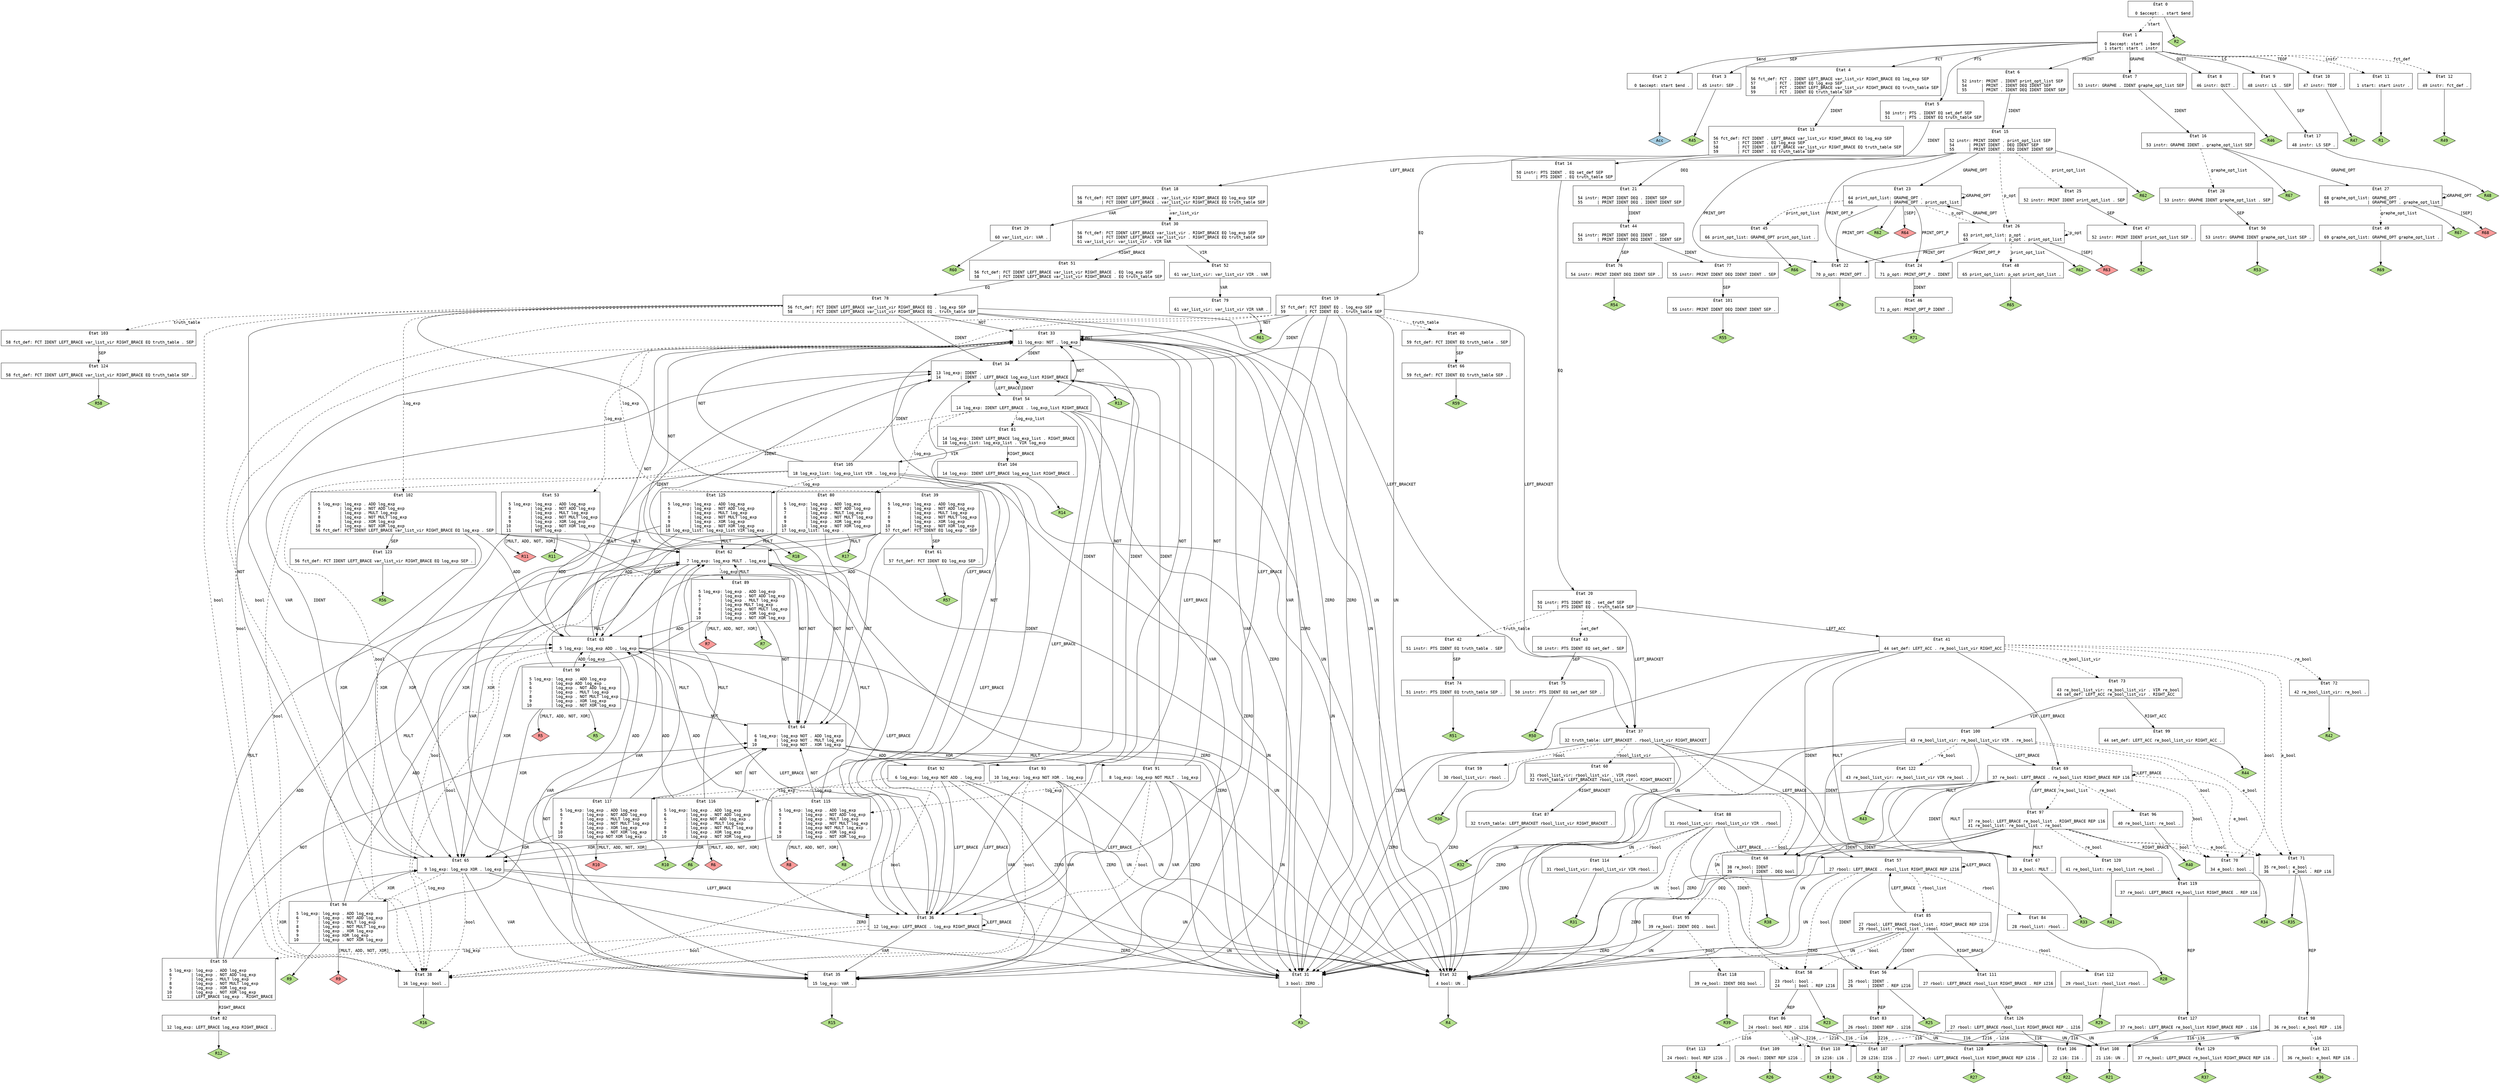 // Produit par GNU Bison 3.0.4.
// Rapporter les bugs à <bug-bison@gnu.org>.
// Page d'accueil: <http://www.gnu.org/software/bison/>.

digraph "parser.y"
{
  node [fontname = courier, shape = box, colorscheme = paired6]
  edge [fontname = courier]

  0 [label="État 0\n\l  0 $accept: . start $end\l"]
  0 -> 1 [style=dashed label="start"]
  0 -> "0R2" [style=solid]
 "0R2" [label="R2", fillcolor=3, shape=diamond, style=filled]
  1 [label="État 1\n\l  0 $accept: start . $end\l  1 start: start . instr\l"]
  1 -> 2 [style=solid label="$end"]
  1 -> 3 [style=solid label="SEP"]
  1 -> 4 [style=solid label="FCT"]
  1 -> 5 [style=solid label="PTS"]
  1 -> 6 [style=solid label="PRINT"]
  1 -> 7 [style=solid label="GRAPHE"]
  1 -> 8 [style=solid label="QUIT"]
  1 -> 9 [style=solid label="LS"]
  1 -> 10 [style=solid label="TEOF"]
  1 -> 11 [style=dashed label="instr"]
  1 -> 12 [style=dashed label="fct_def"]
  2 [label="État 2\n\l  0 $accept: start $end .\l"]
  2 -> "2R0" [style=solid]
 "2R0" [label="Acc", fillcolor=1, shape=diamond, style=filled]
  3 [label="État 3\n\l 45 instr: SEP .\l"]
  3 -> "3R45" [style=solid]
 "3R45" [label="R45", fillcolor=3, shape=diamond, style=filled]
  4 [label="État 4\n\l 56 fct_def: FCT . IDENT LEFT_BRACE var_list_vir RIGHT_BRACE EQ log_exp SEP\l 57        | FCT . IDENT EQ log_exp SEP\l 58        | FCT . IDENT LEFT_BRACE var_list_vir RIGHT_BRACE EQ truth_table SEP\l 59        | FCT . IDENT EQ truth_table SEP\l"]
  4 -> 13 [style=solid label="IDENT"]
  5 [label="État 5\n\l 50 instr: PTS . IDENT EQ set_def SEP\l 51      | PTS . IDENT EQ truth_table SEP\l"]
  5 -> 14 [style=solid label="IDENT"]
  6 [label="État 6\n\l 52 instr: PRINT . IDENT print_opt_list SEP\l 54      | PRINT . IDENT DEQ IDENT SEP\l 55      | PRINT . IDENT DEQ IDENT IDENT SEP\l"]
  6 -> 15 [style=solid label="IDENT"]
  7 [label="État 7\n\l 53 instr: GRAPHE . IDENT graphe_opt_list SEP\l"]
  7 -> 16 [style=solid label="IDENT"]
  8 [label="État 8\n\l 46 instr: QUIT .\l"]
  8 -> "8R46" [style=solid]
 "8R46" [label="R46", fillcolor=3, shape=diamond, style=filled]
  9 [label="État 9\n\l 48 instr: LS . SEP\l"]
  9 -> 17 [style=solid label="SEP"]
  10 [label="État 10\n\l 47 instr: TEOF .\l"]
  10 -> "10R47" [style=solid]
 "10R47" [label="R47", fillcolor=3, shape=diamond, style=filled]
  11 [label="État 11\n\l  1 start: start instr .\l"]
  11 -> "11R1" [style=solid]
 "11R1" [label="R1", fillcolor=3, shape=diamond, style=filled]
  12 [label="État 12\n\l 49 instr: fct_def .\l"]
  12 -> "12R49" [style=solid]
 "12R49" [label="R49", fillcolor=3, shape=diamond, style=filled]
  13 [label="État 13\n\l 56 fct_def: FCT IDENT . LEFT_BRACE var_list_vir RIGHT_BRACE EQ log_exp SEP\l 57        | FCT IDENT . EQ log_exp SEP\l 58        | FCT IDENT . LEFT_BRACE var_list_vir RIGHT_BRACE EQ truth_table SEP\l 59        | FCT IDENT . EQ truth_table SEP\l"]
  13 -> 18 [style=solid label="LEFT_BRACE"]
  13 -> 19 [style=solid label="EQ"]
  14 [label="État 14\n\l 50 instr: PTS IDENT . EQ set_def SEP\l 51      | PTS IDENT . EQ truth_table SEP\l"]
  14 -> 20 [style=solid label="EQ"]
  15 [label="État 15\n\l 52 instr: PRINT IDENT . print_opt_list SEP\l 54      | PRINT IDENT . DEQ IDENT SEP\l 55      | PRINT IDENT . DEQ IDENT IDENT SEP\l"]
  15 -> 21 [style=solid label="DEQ"]
  15 -> 22 [style=solid label="PRINT_OPT"]
  15 -> 23 [style=solid label="GRAPHE_OPT"]
  15 -> 24 [style=solid label="PRINT_OPT_P"]
  15 -> 25 [style=dashed label="print_opt_list"]
  15 -> 26 [style=dashed label="p_opt"]
  15 -> "15R62" [style=solid]
 "15R62" [label="R62", fillcolor=3, shape=diamond, style=filled]
  16 [label="État 16\n\l 53 instr: GRAPHE IDENT . graphe_opt_list SEP\l"]
  16 -> 27 [style=solid label="GRAPHE_OPT"]
  16 -> 28 [style=dashed label="graphe_opt_list"]
  16 -> "16R67" [style=solid]
 "16R67" [label="R67", fillcolor=3, shape=diamond, style=filled]
  17 [label="État 17\n\l 48 instr: LS SEP .\l"]
  17 -> "17R48" [style=solid]
 "17R48" [label="R48", fillcolor=3, shape=diamond, style=filled]
  18 [label="État 18\n\l 56 fct_def: FCT IDENT LEFT_BRACE . var_list_vir RIGHT_BRACE EQ log_exp SEP\l 58        | FCT IDENT LEFT_BRACE . var_list_vir RIGHT_BRACE EQ truth_table SEP\l"]
  18 -> 29 [style=solid label="VAR"]
  18 -> 30 [style=dashed label="var_list_vir"]
  19 [label="État 19\n\l 57 fct_def: FCT IDENT EQ . log_exp SEP\l 59        | FCT IDENT EQ . truth_table SEP\l"]
  19 -> 31 [style=solid label="ZERO"]
  19 -> 32 [style=solid label="UN"]
  19 -> 33 [style=solid label="NOT"]
  19 -> 34 [style=solid label="IDENT"]
  19 -> 35 [style=solid label="VAR"]
  19 -> 36 [style=solid label="LEFT_BRACE"]
  19 -> 37 [style=solid label="LEFT_BRACKET"]
  19 -> 38 [style=dashed label="bool"]
  19 -> 39 [style=dashed label="log_exp"]
  19 -> 40 [style=dashed label="truth_table"]
  20 [label="État 20\n\l 50 instr: PTS IDENT EQ . set_def SEP\l 51      | PTS IDENT EQ . truth_table SEP\l"]
  20 -> 37 [style=solid label="LEFT_BRACKET"]
  20 -> 41 [style=solid label="LEFT_ACC"]
  20 -> 42 [style=dashed label="truth_table"]
  20 -> 43 [style=dashed label="set_def"]
  21 [label="État 21\n\l 54 instr: PRINT IDENT DEQ . IDENT SEP\l 55      | PRINT IDENT DEQ . IDENT IDENT SEP\l"]
  21 -> 44 [style=solid label="IDENT"]
  22 [label="État 22\n\l 70 p_opt: PRINT_OPT .\l"]
  22 -> "22R70" [style=solid]
 "22R70" [label="R70", fillcolor=3, shape=diamond, style=filled]
  23 [label="État 23\n\l 64 print_opt_list: GRAPHE_OPT .\l 66               | GRAPHE_OPT . print_opt_list\l"]
  23 -> 22 [style=solid label="PRINT_OPT"]
  23 -> 23 [style=solid label="GRAPHE_OPT"]
  23 -> 24 [style=solid label="PRINT_OPT_P"]
  23 -> 45 [style=dashed label="print_opt_list"]
  23 -> 26 [style=dashed label="p_opt"]
  23 -> "23R62" [style=solid]
 "23R62" [label="R62", fillcolor=3, shape=diamond, style=filled]
  23 -> "23R64d" [label="[SEP]", style=solid]
 "23R64d" [label="R64", fillcolor=5, shape=diamond, style=filled]
  24 [label="État 24\n\l 71 p_opt: PRINT_OPT_P . IDENT\l"]
  24 -> 46 [style=solid label="IDENT"]
  25 [label="État 25\n\l 52 instr: PRINT IDENT print_opt_list . SEP\l"]
  25 -> 47 [style=solid label="SEP"]
  26 [label="État 26\n\l 63 print_opt_list: p_opt .\l 65               | p_opt . print_opt_list\l"]
  26 -> 22 [style=solid label="PRINT_OPT"]
  26 -> 23 [style=solid label="GRAPHE_OPT"]
  26 -> 24 [style=solid label="PRINT_OPT_P"]
  26 -> 48 [style=dashed label="print_opt_list"]
  26 -> 26 [style=dashed label="p_opt"]
  26 -> "26R62" [style=solid]
 "26R62" [label="R62", fillcolor=3, shape=diamond, style=filled]
  26 -> "26R63d" [label="[SEP]", style=solid]
 "26R63d" [label="R63", fillcolor=5, shape=diamond, style=filled]
  27 [label="État 27\n\l 68 graphe_opt_list: GRAPHE_OPT .\l 69                | GRAPHE_OPT . graphe_opt_list\l"]
  27 -> 27 [style=solid label="GRAPHE_OPT"]
  27 -> 49 [style=dashed label="graphe_opt_list"]
  27 -> "27R67" [style=solid]
 "27R67" [label="R67", fillcolor=3, shape=diamond, style=filled]
  27 -> "27R68d" [label="[SEP]", style=solid]
 "27R68d" [label="R68", fillcolor=5, shape=diamond, style=filled]
  28 [label="État 28\n\l 53 instr: GRAPHE IDENT graphe_opt_list . SEP\l"]
  28 -> 50 [style=solid label="SEP"]
  29 [label="État 29\n\l 60 var_list_vir: VAR .\l"]
  29 -> "29R60" [style=solid]
 "29R60" [label="R60", fillcolor=3, shape=diamond, style=filled]
  30 [label="État 30\n\l 56 fct_def: FCT IDENT LEFT_BRACE var_list_vir . RIGHT_BRACE EQ log_exp SEP\l 58        | FCT IDENT LEFT_BRACE var_list_vir . RIGHT_BRACE EQ truth_table SEP\l 61 var_list_vir: var_list_vir . VIR VAR\l"]
  30 -> 51 [style=solid label="RIGHT_BRACE"]
  30 -> 52 [style=solid label="VIR"]
  31 [label="État 31\n\l  3 bool: ZERO .\l"]
  31 -> "31R3" [style=solid]
 "31R3" [label="R3", fillcolor=3, shape=diamond, style=filled]
  32 [label="État 32\n\l  4 bool: UN .\l"]
  32 -> "32R4" [style=solid]
 "32R4" [label="R4", fillcolor=3, shape=diamond, style=filled]
  33 [label="État 33\n\l 11 log_exp: NOT . log_exp\l"]
  33 -> 31 [style=solid label="ZERO"]
  33 -> 32 [style=solid label="UN"]
  33 -> 33 [style=solid label="NOT"]
  33 -> 34 [style=solid label="IDENT"]
  33 -> 35 [style=solid label="VAR"]
  33 -> 36 [style=solid label="LEFT_BRACE"]
  33 -> 38 [style=dashed label="bool"]
  33 -> 53 [style=dashed label="log_exp"]
  34 [label="État 34\n\l 13 log_exp: IDENT .\l 14        | IDENT . LEFT_BRACE log_exp_list RIGHT_BRACE\l"]
  34 -> 54 [style=solid label="LEFT_BRACE"]
  34 -> "34R13" [style=solid]
 "34R13" [label="R13", fillcolor=3, shape=diamond, style=filled]
  35 [label="État 35\n\l 15 log_exp: VAR .\l"]
  35 -> "35R15" [style=solid]
 "35R15" [label="R15", fillcolor=3, shape=diamond, style=filled]
  36 [label="État 36\n\l 12 log_exp: LEFT_BRACE . log_exp RIGHT_BRACE\l"]
  36 -> 31 [style=solid label="ZERO"]
  36 -> 32 [style=solid label="UN"]
  36 -> 33 [style=solid label="NOT"]
  36 -> 34 [style=solid label="IDENT"]
  36 -> 35 [style=solid label="VAR"]
  36 -> 36 [style=solid label="LEFT_BRACE"]
  36 -> 38 [style=dashed label="bool"]
  36 -> 55 [style=dashed label="log_exp"]
  37 [label="État 37\n\l 32 truth_table: LEFT_BRACKET . rbool_list_vir RIGHT_BRACKET\l"]
  37 -> 31 [style=solid label="ZERO"]
  37 -> 32 [style=solid label="UN"]
  37 -> 56 [style=solid label="IDENT"]
  37 -> 57 [style=solid label="LEFT_BRACE"]
  37 -> 58 [style=dashed label="bool"]
  37 -> 59 [style=dashed label="rbool"]
  37 -> 60 [style=dashed label="rbool_list_vir"]
  38 [label="État 38\n\l 16 log_exp: bool .\l"]
  38 -> "38R16" [style=solid]
 "38R16" [label="R16", fillcolor=3, shape=diamond, style=filled]
  39 [label="État 39\n\l  5 log_exp: log_exp . ADD log_exp\l  6        | log_exp . NOT ADD log_exp\l  7        | log_exp . MULT log_exp\l  8        | log_exp . NOT MULT log_exp\l  9        | log_exp . XOR log_exp\l 10        | log_exp . NOT XOR log_exp\l 57 fct_def: FCT IDENT EQ log_exp . SEP\l"]
  39 -> 61 [style=solid label="SEP"]
  39 -> 62 [style=solid label="MULT"]
  39 -> 63 [style=solid label="ADD"]
  39 -> 64 [style=solid label="NOT"]
  39 -> 65 [style=solid label="XOR"]
  40 [label="État 40\n\l 59 fct_def: FCT IDENT EQ truth_table . SEP\l"]
  40 -> 66 [style=solid label="SEP"]
  41 [label="État 41\n\l 44 set_def: LEFT_ACC . re_bool_list_vir RIGHT_ACC\l"]
  41 -> 31 [style=solid label="ZERO"]
  41 -> 32 [style=solid label="UN"]
  41 -> 67 [style=solid label="MULT"]
  41 -> 68 [style=solid label="IDENT"]
  41 -> 69 [style=solid label="LEFT_BRACE"]
  41 -> 70 [style=dashed label="bool"]
  41 -> 71 [style=dashed label="e_bool"]
  41 -> 72 [style=dashed label="re_bool"]
  41 -> 73 [style=dashed label="re_bool_list_vir"]
  42 [label="État 42\n\l 51 instr: PTS IDENT EQ truth_table . SEP\l"]
  42 -> 74 [style=solid label="SEP"]
  43 [label="État 43\n\l 50 instr: PTS IDENT EQ set_def . SEP\l"]
  43 -> 75 [style=solid label="SEP"]
  44 [label="État 44\n\l 54 instr: PRINT IDENT DEQ IDENT . SEP\l 55      | PRINT IDENT DEQ IDENT . IDENT SEP\l"]
  44 -> 76 [style=solid label="SEP"]
  44 -> 77 [style=solid label="IDENT"]
  45 [label="État 45\n\l 66 print_opt_list: GRAPHE_OPT print_opt_list .\l"]
  45 -> "45R66" [style=solid]
 "45R66" [label="R66", fillcolor=3, shape=diamond, style=filled]
  46 [label="État 46\n\l 71 p_opt: PRINT_OPT_P IDENT .\l"]
  46 -> "46R71" [style=solid]
 "46R71" [label="R71", fillcolor=3, shape=diamond, style=filled]
  47 [label="État 47\n\l 52 instr: PRINT IDENT print_opt_list SEP .\l"]
  47 -> "47R52" [style=solid]
 "47R52" [label="R52", fillcolor=3, shape=diamond, style=filled]
  48 [label="État 48\n\l 65 print_opt_list: p_opt print_opt_list .\l"]
  48 -> "48R65" [style=solid]
 "48R65" [label="R65", fillcolor=3, shape=diamond, style=filled]
  49 [label="État 49\n\l 69 graphe_opt_list: GRAPHE_OPT graphe_opt_list .\l"]
  49 -> "49R69" [style=solid]
 "49R69" [label="R69", fillcolor=3, shape=diamond, style=filled]
  50 [label="État 50\n\l 53 instr: GRAPHE IDENT graphe_opt_list SEP .\l"]
  50 -> "50R53" [style=solid]
 "50R53" [label="R53", fillcolor=3, shape=diamond, style=filled]
  51 [label="État 51\n\l 56 fct_def: FCT IDENT LEFT_BRACE var_list_vir RIGHT_BRACE . EQ log_exp SEP\l 58        | FCT IDENT LEFT_BRACE var_list_vir RIGHT_BRACE . EQ truth_table SEP\l"]
  51 -> 78 [style=solid label="EQ"]
  52 [label="État 52\n\l 61 var_list_vir: var_list_vir VIR . VAR\l"]
  52 -> 79 [style=solid label="VAR"]
  53 [label="État 53\n\l  5 log_exp: log_exp . ADD log_exp\l  6        | log_exp . NOT ADD log_exp\l  7        | log_exp . MULT log_exp\l  8        | log_exp . NOT MULT log_exp\l  9        | log_exp . XOR log_exp\l 10        | log_exp . NOT XOR log_exp\l 11        | NOT log_exp .\l"]
  53 -> 62 [style=solid label="MULT"]
  53 -> 63 [style=solid label="ADD"]
  53 -> 64 [style=solid label="NOT"]
  53 -> 65 [style=solid label="XOR"]
  53 -> "53R11d" [label="[MULT, ADD, NOT, XOR]", style=solid]
 "53R11d" [label="R11", fillcolor=5, shape=diamond, style=filled]
  53 -> "53R11" [style=solid]
 "53R11" [label="R11", fillcolor=3, shape=diamond, style=filled]
  54 [label="État 54\n\l 14 log_exp: IDENT LEFT_BRACE . log_exp_list RIGHT_BRACE\l"]
  54 -> 31 [style=solid label="ZERO"]
  54 -> 32 [style=solid label="UN"]
  54 -> 33 [style=solid label="NOT"]
  54 -> 34 [style=solid label="IDENT"]
  54 -> 35 [style=solid label="VAR"]
  54 -> 36 [style=solid label="LEFT_BRACE"]
  54 -> 38 [style=dashed label="bool"]
  54 -> 80 [style=dashed label="log_exp"]
  54 -> 81 [style=dashed label="log_exp_list"]
  55 [label="État 55\n\l  5 log_exp: log_exp . ADD log_exp\l  6        | log_exp . NOT ADD log_exp\l  7        | log_exp . MULT log_exp\l  8        | log_exp . NOT MULT log_exp\l  9        | log_exp . XOR log_exp\l 10        | log_exp . NOT XOR log_exp\l 12        | LEFT_BRACE log_exp . RIGHT_BRACE\l"]
  55 -> 62 [style=solid label="MULT"]
  55 -> 63 [style=solid label="ADD"]
  55 -> 64 [style=solid label="NOT"]
  55 -> 65 [style=solid label="XOR"]
  55 -> 82 [style=solid label="RIGHT_BRACE"]
  56 [label="État 56\n\l 25 rbool: IDENT .\l 26      | IDENT . REP i216\l"]
  56 -> 83 [style=solid label="REP"]
  56 -> "56R25" [style=solid]
 "56R25" [label="R25", fillcolor=3, shape=diamond, style=filled]
  57 [label="État 57\n\l 27 rbool: LEFT_BRACE . rbool_list RIGHT_BRACE REP i216\l"]
  57 -> 31 [style=solid label="ZERO"]
  57 -> 32 [style=solid label="UN"]
  57 -> 56 [style=solid label="IDENT"]
  57 -> 57 [style=solid label="LEFT_BRACE"]
  57 -> 58 [style=dashed label="bool"]
  57 -> 84 [style=dashed label="rbool"]
  57 -> 85 [style=dashed label="rbool_list"]
  58 [label="État 58\n\l 23 rbool: bool .\l 24      | bool . REP i216\l"]
  58 -> 86 [style=solid label="REP"]
  58 -> "58R23" [style=solid]
 "58R23" [label="R23", fillcolor=3, shape=diamond, style=filled]
  59 [label="État 59\n\l 30 rbool_list_vir: rbool .\l"]
  59 -> "59R30" [style=solid]
 "59R30" [label="R30", fillcolor=3, shape=diamond, style=filled]
  60 [label="État 60\n\l 31 rbool_list_vir: rbool_list_vir . VIR rbool\l 32 truth_table: LEFT_BRACKET rbool_list_vir . RIGHT_BRACKET\l"]
  60 -> 87 [style=solid label="RIGHT_BRACKET"]
  60 -> 88 [style=solid label="VIR"]
  61 [label="État 61\n\l 57 fct_def: FCT IDENT EQ log_exp SEP .\l"]
  61 -> "61R57" [style=solid]
 "61R57" [label="R57", fillcolor=3, shape=diamond, style=filled]
  62 [label="État 62\n\l  7 log_exp: log_exp MULT . log_exp\l"]
  62 -> 31 [style=solid label="ZERO"]
  62 -> 32 [style=solid label="UN"]
  62 -> 33 [style=solid label="NOT"]
  62 -> 34 [style=solid label="IDENT"]
  62 -> 35 [style=solid label="VAR"]
  62 -> 36 [style=solid label="LEFT_BRACE"]
  62 -> 38 [style=dashed label="bool"]
  62 -> 89 [style=dashed label="log_exp"]
  63 [label="État 63\n\l  5 log_exp: log_exp ADD . log_exp\l"]
  63 -> 31 [style=solid label="ZERO"]
  63 -> 32 [style=solid label="UN"]
  63 -> 33 [style=solid label="NOT"]
  63 -> 34 [style=solid label="IDENT"]
  63 -> 35 [style=solid label="VAR"]
  63 -> 36 [style=solid label="LEFT_BRACE"]
  63 -> 38 [style=dashed label="bool"]
  63 -> 90 [style=dashed label="log_exp"]
  64 [label="État 64\n\l  6 log_exp: log_exp NOT . ADD log_exp\l  8        | log_exp NOT . MULT log_exp\l 10        | log_exp NOT . XOR log_exp\l"]
  64 -> 91 [style=solid label="MULT"]
  64 -> 92 [style=solid label="ADD"]
  64 -> 93 [style=solid label="XOR"]
  65 [label="État 65\n\l  9 log_exp: log_exp XOR . log_exp\l"]
  65 -> 31 [style=solid label="ZERO"]
  65 -> 32 [style=solid label="UN"]
  65 -> 33 [style=solid label="NOT"]
  65 -> 34 [style=solid label="IDENT"]
  65 -> 35 [style=solid label="VAR"]
  65 -> 36 [style=solid label="LEFT_BRACE"]
  65 -> 38 [style=dashed label="bool"]
  65 -> 94 [style=dashed label="log_exp"]
  66 [label="État 66\n\l 59 fct_def: FCT IDENT EQ truth_table SEP .\l"]
  66 -> "66R59" [style=solid]
 "66R59" [label="R59", fillcolor=3, shape=diamond, style=filled]
  67 [label="État 67\n\l 33 e_bool: MULT .\l"]
  67 -> "67R33" [style=solid]
 "67R33" [label="R33", fillcolor=3, shape=diamond, style=filled]
  68 [label="État 68\n\l 38 re_bool: IDENT .\l 39        | IDENT . DEQ bool\l"]
  68 -> 95 [style=solid label="DEQ"]
  68 -> "68R38" [style=solid]
 "68R38" [label="R38", fillcolor=3, shape=diamond, style=filled]
  69 [label="État 69\n\l 37 re_bool: LEFT_BRACE . re_bool_list RIGHT_BRACE REP i16\l"]
  69 -> 31 [style=solid label="ZERO"]
  69 -> 32 [style=solid label="UN"]
  69 -> 67 [style=solid label="MULT"]
  69 -> 68 [style=solid label="IDENT"]
  69 -> 69 [style=solid label="LEFT_BRACE"]
  69 -> 70 [style=dashed label="bool"]
  69 -> 71 [style=dashed label="e_bool"]
  69 -> 96 [style=dashed label="re_bool"]
  69 -> 97 [style=dashed label="re_bool_list"]
  70 [label="État 70\n\l 34 e_bool: bool .\l"]
  70 -> "70R34" [style=solid]
 "70R34" [label="R34", fillcolor=3, shape=diamond, style=filled]
  71 [label="État 71\n\l 35 re_bool: e_bool .\l 36        | e_bool . REP i16\l"]
  71 -> 98 [style=solid label="REP"]
  71 -> "71R35" [style=solid]
 "71R35" [label="R35", fillcolor=3, shape=diamond, style=filled]
  72 [label="État 72\n\l 42 re_bool_list_vir: re_bool .\l"]
  72 -> "72R42" [style=solid]
 "72R42" [label="R42", fillcolor=3, shape=diamond, style=filled]
  73 [label="État 73\n\l 43 re_bool_list_vir: re_bool_list_vir . VIR re_bool\l 44 set_def: LEFT_ACC re_bool_list_vir . RIGHT_ACC\l"]
  73 -> 99 [style=solid label="RIGHT_ACC"]
  73 -> 100 [style=solid label="VIR"]
  74 [label="État 74\n\l 51 instr: PTS IDENT EQ truth_table SEP .\l"]
  74 -> "74R51" [style=solid]
 "74R51" [label="R51", fillcolor=3, shape=diamond, style=filled]
  75 [label="État 75\n\l 50 instr: PTS IDENT EQ set_def SEP .\l"]
  75 -> "75R50" [style=solid]
 "75R50" [label="R50", fillcolor=3, shape=diamond, style=filled]
  76 [label="État 76\n\l 54 instr: PRINT IDENT DEQ IDENT SEP .\l"]
  76 -> "76R54" [style=solid]
 "76R54" [label="R54", fillcolor=3, shape=diamond, style=filled]
  77 [label="État 77\n\l 55 instr: PRINT IDENT DEQ IDENT IDENT . SEP\l"]
  77 -> 101 [style=solid label="SEP"]
  78 [label="État 78\n\l 56 fct_def: FCT IDENT LEFT_BRACE var_list_vir RIGHT_BRACE EQ . log_exp SEP\l 58        | FCT IDENT LEFT_BRACE var_list_vir RIGHT_BRACE EQ . truth_table SEP\l"]
  78 -> 31 [style=solid label="ZERO"]
  78 -> 32 [style=solid label="UN"]
  78 -> 33 [style=solid label="NOT"]
  78 -> 34 [style=solid label="IDENT"]
  78 -> 35 [style=solid label="VAR"]
  78 -> 36 [style=solid label="LEFT_BRACE"]
  78 -> 37 [style=solid label="LEFT_BRACKET"]
  78 -> 38 [style=dashed label="bool"]
  78 -> 102 [style=dashed label="log_exp"]
  78 -> 103 [style=dashed label="truth_table"]
  79 [label="État 79\n\l 61 var_list_vir: var_list_vir VIR VAR .\l"]
  79 -> "79R61" [style=solid]
 "79R61" [label="R61", fillcolor=3, shape=diamond, style=filled]
  80 [label="État 80\n\l  5 log_exp: log_exp . ADD log_exp\l  6        | log_exp . NOT ADD log_exp\l  7        | log_exp . MULT log_exp\l  8        | log_exp . NOT MULT log_exp\l  9        | log_exp . XOR log_exp\l 10        | log_exp . NOT XOR log_exp\l 17 log_exp_list: log_exp .\l"]
  80 -> 62 [style=solid label="MULT"]
  80 -> 63 [style=solid label="ADD"]
  80 -> 64 [style=solid label="NOT"]
  80 -> 65 [style=solid label="XOR"]
  80 -> "80R17" [style=solid]
 "80R17" [label="R17", fillcolor=3, shape=diamond, style=filled]
  81 [label="État 81\n\l 14 log_exp: IDENT LEFT_BRACE log_exp_list . RIGHT_BRACE\l 18 log_exp_list: log_exp_list . VIR log_exp\l"]
  81 -> 104 [style=solid label="RIGHT_BRACE"]
  81 -> 105 [style=solid label="VIR"]
  82 [label="État 82\n\l 12 log_exp: LEFT_BRACE log_exp RIGHT_BRACE .\l"]
  82 -> "82R12" [style=solid]
 "82R12" [label="R12", fillcolor=3, shape=diamond, style=filled]
  83 [label="État 83\n\l 26 rbool: IDENT REP . i216\l"]
  83 -> 106 [style=solid label="I16"]
  83 -> 107 [style=solid label="I216"]
  83 -> 108 [style=solid label="UN"]
  83 -> 109 [style=dashed label="i216"]
  83 -> 110 [style=dashed label="i16"]
  84 [label="État 84\n\l 28 rbool_list: rbool .\l"]
  84 -> "84R28" [style=solid]
 "84R28" [label="R28", fillcolor=3, shape=diamond, style=filled]
  85 [label="État 85\n\l 27 rbool: LEFT_BRACE rbool_list . RIGHT_BRACE REP i216\l 29 rbool_list: rbool_list . rbool\l"]
  85 -> 31 [style=solid label="ZERO"]
  85 -> 32 [style=solid label="UN"]
  85 -> 56 [style=solid label="IDENT"]
  85 -> 57 [style=solid label="LEFT_BRACE"]
  85 -> 111 [style=solid label="RIGHT_BRACE"]
  85 -> 58 [style=dashed label="bool"]
  85 -> 112 [style=dashed label="rbool"]
  86 [label="État 86\n\l 24 rbool: bool REP . i216\l"]
  86 -> 106 [style=solid label="I16"]
  86 -> 107 [style=solid label="I216"]
  86 -> 108 [style=solid label="UN"]
  86 -> 113 [style=dashed label="i216"]
  86 -> 110 [style=dashed label="i16"]
  87 [label="État 87\n\l 32 truth_table: LEFT_BRACKET rbool_list_vir RIGHT_BRACKET .\l"]
  87 -> "87R32" [style=solid]
 "87R32" [label="R32", fillcolor=3, shape=diamond, style=filled]
  88 [label="État 88\n\l 31 rbool_list_vir: rbool_list_vir VIR . rbool\l"]
  88 -> 31 [style=solid label="ZERO"]
  88 -> 32 [style=solid label="UN"]
  88 -> 56 [style=solid label="IDENT"]
  88 -> 57 [style=solid label="LEFT_BRACE"]
  88 -> 58 [style=dashed label="bool"]
  88 -> 114 [style=dashed label="rbool"]
  89 [label="État 89\n\l  5 log_exp: log_exp . ADD log_exp\l  6        | log_exp . NOT ADD log_exp\l  7        | log_exp . MULT log_exp\l  7        | log_exp MULT log_exp .\l  8        | log_exp . NOT MULT log_exp\l  9        | log_exp . XOR log_exp\l 10        | log_exp . NOT XOR log_exp\l"]
  89 -> 62 [style=solid label="MULT"]
  89 -> 63 [style=solid label="ADD"]
  89 -> 64 [style=solid label="NOT"]
  89 -> 65 [style=solid label="XOR"]
  89 -> "89R7d" [label="[MULT, ADD, NOT, XOR]", style=solid]
 "89R7d" [label="R7", fillcolor=5, shape=diamond, style=filled]
  89 -> "89R7" [style=solid]
 "89R7" [label="R7", fillcolor=3, shape=diamond, style=filled]
  90 [label="État 90\n\l  5 log_exp: log_exp . ADD log_exp\l  5        | log_exp ADD log_exp .\l  6        | log_exp . NOT ADD log_exp\l  7        | log_exp . MULT log_exp\l  8        | log_exp . NOT MULT log_exp\l  9        | log_exp . XOR log_exp\l 10        | log_exp . NOT XOR log_exp\l"]
  90 -> 62 [style=solid label="MULT"]
  90 -> 63 [style=solid label="ADD"]
  90 -> 64 [style=solid label="NOT"]
  90 -> 65 [style=solid label="XOR"]
  90 -> "90R5d" [label="[MULT, ADD, NOT, XOR]", style=solid]
 "90R5d" [label="R5", fillcolor=5, shape=diamond, style=filled]
  90 -> "90R5" [style=solid]
 "90R5" [label="R5", fillcolor=3, shape=diamond, style=filled]
  91 [label="État 91\n\l  8 log_exp: log_exp NOT MULT . log_exp\l"]
  91 -> 31 [style=solid label="ZERO"]
  91 -> 32 [style=solid label="UN"]
  91 -> 33 [style=solid label="NOT"]
  91 -> 34 [style=solid label="IDENT"]
  91 -> 35 [style=solid label="VAR"]
  91 -> 36 [style=solid label="LEFT_BRACE"]
  91 -> 38 [style=dashed label="bool"]
  91 -> 115 [style=dashed label="log_exp"]
  92 [label="État 92\n\l  6 log_exp: log_exp NOT ADD . log_exp\l"]
  92 -> 31 [style=solid label="ZERO"]
  92 -> 32 [style=solid label="UN"]
  92 -> 33 [style=solid label="NOT"]
  92 -> 34 [style=solid label="IDENT"]
  92 -> 35 [style=solid label="VAR"]
  92 -> 36 [style=solid label="LEFT_BRACE"]
  92 -> 38 [style=dashed label="bool"]
  92 -> 116 [style=dashed label="log_exp"]
  93 [label="État 93\n\l 10 log_exp: log_exp NOT XOR . log_exp\l"]
  93 -> 31 [style=solid label="ZERO"]
  93 -> 32 [style=solid label="UN"]
  93 -> 33 [style=solid label="NOT"]
  93 -> 34 [style=solid label="IDENT"]
  93 -> 35 [style=solid label="VAR"]
  93 -> 36 [style=solid label="LEFT_BRACE"]
  93 -> 38 [style=dashed label="bool"]
  93 -> 117 [style=dashed label="log_exp"]
  94 [label="État 94\n\l  5 log_exp: log_exp . ADD log_exp\l  6        | log_exp . NOT ADD log_exp\l  7        | log_exp . MULT log_exp\l  8        | log_exp . NOT MULT log_exp\l  9        | log_exp . XOR log_exp\l  9        | log_exp XOR log_exp .\l 10        | log_exp . NOT XOR log_exp\l"]
  94 -> 62 [style=solid label="MULT"]
  94 -> 63 [style=solid label="ADD"]
  94 -> 64 [style=solid label="NOT"]
  94 -> 65 [style=solid label="XOR"]
  94 -> "94R9d" [label="[MULT, ADD, NOT, XOR]", style=solid]
 "94R9d" [label="R9", fillcolor=5, shape=diamond, style=filled]
  94 -> "94R9" [style=solid]
 "94R9" [label="R9", fillcolor=3, shape=diamond, style=filled]
  95 [label="État 95\n\l 39 re_bool: IDENT DEQ . bool\l"]
  95 -> 31 [style=solid label="ZERO"]
  95 -> 32 [style=solid label="UN"]
  95 -> 118 [style=dashed label="bool"]
  96 [label="État 96\n\l 40 re_bool_list: re_bool .\l"]
  96 -> "96R40" [style=solid]
 "96R40" [label="R40", fillcolor=3, shape=diamond, style=filled]
  97 [label="État 97\n\l 37 re_bool: LEFT_BRACE re_bool_list . RIGHT_BRACE REP i16\l 41 re_bool_list: re_bool_list . re_bool\l"]
  97 -> 31 [style=solid label="ZERO"]
  97 -> 32 [style=solid label="UN"]
  97 -> 67 [style=solid label="MULT"]
  97 -> 68 [style=solid label="IDENT"]
  97 -> 69 [style=solid label="LEFT_BRACE"]
  97 -> 119 [style=solid label="RIGHT_BRACE"]
  97 -> 70 [style=dashed label="bool"]
  97 -> 71 [style=dashed label="e_bool"]
  97 -> 120 [style=dashed label="re_bool"]
  98 [label="État 98\n\l 36 re_bool: e_bool REP . i16\l"]
  98 -> 106 [style=solid label="I16"]
  98 -> 108 [style=solid label="UN"]
  98 -> 121 [style=dashed label="i16"]
  99 [label="État 99\n\l 44 set_def: LEFT_ACC re_bool_list_vir RIGHT_ACC .\l"]
  99 -> "99R44" [style=solid]
 "99R44" [label="R44", fillcolor=3, shape=diamond, style=filled]
  100 [label="État 100\n\l 43 re_bool_list_vir: re_bool_list_vir VIR . re_bool\l"]
  100 -> 31 [style=solid label="ZERO"]
  100 -> 32 [style=solid label="UN"]
  100 -> 67 [style=solid label="MULT"]
  100 -> 68 [style=solid label="IDENT"]
  100 -> 69 [style=solid label="LEFT_BRACE"]
  100 -> 70 [style=dashed label="bool"]
  100 -> 71 [style=dashed label="e_bool"]
  100 -> 122 [style=dashed label="re_bool"]
  101 [label="État 101\n\l 55 instr: PRINT IDENT DEQ IDENT IDENT SEP .\l"]
  101 -> "101R55" [style=solid]
 "101R55" [label="R55", fillcolor=3, shape=diamond, style=filled]
  102 [label="État 102\n\l  5 log_exp: log_exp . ADD log_exp\l  6        | log_exp . NOT ADD log_exp\l  7        | log_exp . MULT log_exp\l  8        | log_exp . NOT MULT log_exp\l  9        | log_exp . XOR log_exp\l 10        | log_exp . NOT XOR log_exp\l 56 fct_def: FCT IDENT LEFT_BRACE var_list_vir RIGHT_BRACE EQ log_exp . SEP\l"]
  102 -> 123 [style=solid label="SEP"]
  102 -> 62 [style=solid label="MULT"]
  102 -> 63 [style=solid label="ADD"]
  102 -> 64 [style=solid label="NOT"]
  102 -> 65 [style=solid label="XOR"]
  103 [label="État 103\n\l 58 fct_def: FCT IDENT LEFT_BRACE var_list_vir RIGHT_BRACE EQ truth_table . SEP\l"]
  103 -> 124 [style=solid label="SEP"]
  104 [label="État 104\n\l 14 log_exp: IDENT LEFT_BRACE log_exp_list RIGHT_BRACE .\l"]
  104 -> "104R14" [style=solid]
 "104R14" [label="R14", fillcolor=3, shape=diamond, style=filled]
  105 [label="État 105\n\l 18 log_exp_list: log_exp_list VIR . log_exp\l"]
  105 -> 31 [style=solid label="ZERO"]
  105 -> 32 [style=solid label="UN"]
  105 -> 33 [style=solid label="NOT"]
  105 -> 34 [style=solid label="IDENT"]
  105 -> 35 [style=solid label="VAR"]
  105 -> 36 [style=solid label="LEFT_BRACE"]
  105 -> 38 [style=dashed label="bool"]
  105 -> 125 [style=dashed label="log_exp"]
  106 [label="État 106\n\l 22 i16: I16 .\l"]
  106 -> "106R22" [style=solid]
 "106R22" [label="R22", fillcolor=3, shape=diamond, style=filled]
  107 [label="État 107\n\l 20 i216: I216 .\l"]
  107 -> "107R20" [style=solid]
 "107R20" [label="R20", fillcolor=3, shape=diamond, style=filled]
  108 [label="État 108\n\l 21 i16: UN .\l"]
  108 -> "108R21" [style=solid]
 "108R21" [label="R21", fillcolor=3, shape=diamond, style=filled]
  109 [label="État 109\n\l 26 rbool: IDENT REP i216 .\l"]
  109 -> "109R26" [style=solid]
 "109R26" [label="R26", fillcolor=3, shape=diamond, style=filled]
  110 [label="État 110\n\l 19 i216: i16 .\l"]
  110 -> "110R19" [style=solid]
 "110R19" [label="R19", fillcolor=3, shape=diamond, style=filled]
  111 [label="État 111\n\l 27 rbool: LEFT_BRACE rbool_list RIGHT_BRACE . REP i216\l"]
  111 -> 126 [style=solid label="REP"]
  112 [label="État 112\n\l 29 rbool_list: rbool_list rbool .\l"]
  112 -> "112R29" [style=solid]
 "112R29" [label="R29", fillcolor=3, shape=diamond, style=filled]
  113 [label="État 113\n\l 24 rbool: bool REP i216 .\l"]
  113 -> "113R24" [style=solid]
 "113R24" [label="R24", fillcolor=3, shape=diamond, style=filled]
  114 [label="État 114\n\l 31 rbool_list_vir: rbool_list_vir VIR rbool .\l"]
  114 -> "114R31" [style=solid]
 "114R31" [label="R31", fillcolor=3, shape=diamond, style=filled]
  115 [label="État 115\n\l  5 log_exp: log_exp . ADD log_exp\l  6        | log_exp . NOT ADD log_exp\l  7        | log_exp . MULT log_exp\l  8        | log_exp . NOT MULT log_exp\l  8        | log_exp NOT MULT log_exp .\l  9        | log_exp . XOR log_exp\l 10        | log_exp . NOT XOR log_exp\l"]
  115 -> 62 [style=solid label="MULT"]
  115 -> 63 [style=solid label="ADD"]
  115 -> 64 [style=solid label="NOT"]
  115 -> 65 [style=solid label="XOR"]
  115 -> "115R8d" [label="[MULT, ADD, NOT, XOR]", style=solid]
 "115R8d" [label="R8", fillcolor=5, shape=diamond, style=filled]
  115 -> "115R8" [style=solid]
 "115R8" [label="R8", fillcolor=3, shape=diamond, style=filled]
  116 [label="État 116\n\l  5 log_exp: log_exp . ADD log_exp\l  6        | log_exp . NOT ADD log_exp\l  6        | log_exp NOT ADD log_exp .\l  7        | log_exp . MULT log_exp\l  8        | log_exp . NOT MULT log_exp\l  9        | log_exp . XOR log_exp\l 10        | log_exp . NOT XOR log_exp\l"]
  116 -> 62 [style=solid label="MULT"]
  116 -> 63 [style=solid label="ADD"]
  116 -> 64 [style=solid label="NOT"]
  116 -> 65 [style=solid label="XOR"]
  116 -> "116R6d" [label="[MULT, ADD, NOT, XOR]", style=solid]
 "116R6d" [label="R6", fillcolor=5, shape=diamond, style=filled]
  116 -> "116R6" [style=solid]
 "116R6" [label="R6", fillcolor=3, shape=diamond, style=filled]
  117 [label="État 117\n\l  5 log_exp: log_exp . ADD log_exp\l  6        | log_exp . NOT ADD log_exp\l  7        | log_exp . MULT log_exp\l  8        | log_exp . NOT MULT log_exp\l  9        | log_exp . XOR log_exp\l 10        | log_exp . NOT XOR log_exp\l 10        | log_exp NOT XOR log_exp .\l"]
  117 -> 62 [style=solid label="MULT"]
  117 -> 63 [style=solid label="ADD"]
  117 -> 64 [style=solid label="NOT"]
  117 -> 65 [style=solid label="XOR"]
  117 -> "117R10d" [label="[MULT, ADD, NOT, XOR]", style=solid]
 "117R10d" [label="R10", fillcolor=5, shape=diamond, style=filled]
  117 -> "117R10" [style=solid]
 "117R10" [label="R10", fillcolor=3, shape=diamond, style=filled]
  118 [label="État 118\n\l 39 re_bool: IDENT DEQ bool .\l"]
  118 -> "118R39" [style=solid]
 "118R39" [label="R39", fillcolor=3, shape=diamond, style=filled]
  119 [label="État 119\n\l 37 re_bool: LEFT_BRACE re_bool_list RIGHT_BRACE . REP i16\l"]
  119 -> 127 [style=solid label="REP"]
  120 [label="État 120\n\l 41 re_bool_list: re_bool_list re_bool .\l"]
  120 -> "120R41" [style=solid]
 "120R41" [label="R41", fillcolor=3, shape=diamond, style=filled]
  121 [label="État 121\n\l 36 re_bool: e_bool REP i16 .\l"]
  121 -> "121R36" [style=solid]
 "121R36" [label="R36", fillcolor=3, shape=diamond, style=filled]
  122 [label="État 122\n\l 43 re_bool_list_vir: re_bool_list_vir VIR re_bool .\l"]
  122 -> "122R43" [style=solid]
 "122R43" [label="R43", fillcolor=3, shape=diamond, style=filled]
  123 [label="État 123\n\l 56 fct_def: FCT IDENT LEFT_BRACE var_list_vir RIGHT_BRACE EQ log_exp SEP .\l"]
  123 -> "123R56" [style=solid]
 "123R56" [label="R56", fillcolor=3, shape=diamond, style=filled]
  124 [label="État 124\n\l 58 fct_def: FCT IDENT LEFT_BRACE var_list_vir RIGHT_BRACE EQ truth_table SEP .\l"]
  124 -> "124R58" [style=solid]
 "124R58" [label="R58", fillcolor=3, shape=diamond, style=filled]
  125 [label="État 125\n\l  5 log_exp: log_exp . ADD log_exp\l  6        | log_exp . NOT ADD log_exp\l  7        | log_exp . MULT log_exp\l  8        | log_exp . NOT MULT log_exp\l  9        | log_exp . XOR log_exp\l 10        | log_exp . NOT XOR log_exp\l 18 log_exp_list: log_exp_list VIR log_exp .\l"]
  125 -> 62 [style=solid label="MULT"]
  125 -> 63 [style=solid label="ADD"]
  125 -> 64 [style=solid label="NOT"]
  125 -> 65 [style=solid label="XOR"]
  125 -> "125R18" [style=solid]
 "125R18" [label="R18", fillcolor=3, shape=diamond, style=filled]
  126 [label="État 126\n\l 27 rbool: LEFT_BRACE rbool_list RIGHT_BRACE REP . i216\l"]
  126 -> 106 [style=solid label="I16"]
  126 -> 107 [style=solid label="I216"]
  126 -> 108 [style=solid label="UN"]
  126 -> 128 [style=dashed label="i216"]
  126 -> 110 [style=dashed label="i16"]
  127 [label="État 127\n\l 37 re_bool: LEFT_BRACE re_bool_list RIGHT_BRACE REP . i16\l"]
  127 -> 106 [style=solid label="I16"]
  127 -> 108 [style=solid label="UN"]
  127 -> 129 [style=dashed label="i16"]
  128 [label="État 128\n\l 27 rbool: LEFT_BRACE rbool_list RIGHT_BRACE REP i216 .\l"]
  128 -> "128R27" [style=solid]
 "128R27" [label="R27", fillcolor=3, shape=diamond, style=filled]
  129 [label="État 129\n\l 37 re_bool: LEFT_BRACE re_bool_list RIGHT_BRACE REP i16 .\l"]
  129 -> "129R37" [style=solid]
 "129R37" [label="R37", fillcolor=3, shape=diamond, style=filled]
}
